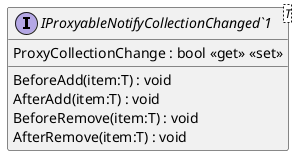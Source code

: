 @startuml
interface "IProxyableNotifyCollectionChanged`1"<T> {
    ProxyCollectionChange : bool <<get>> <<set>>
    BeforeAdd(item:T) : void
    AfterAdd(item:T) : void
    BeforeRemove(item:T) : void
    AfterRemove(item:T) : void
}
@enduml

